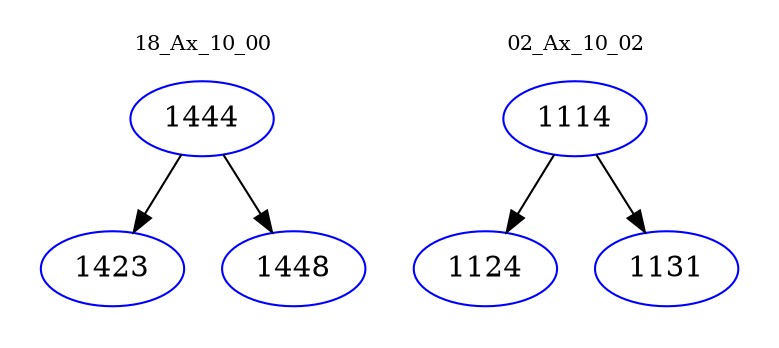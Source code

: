 digraph{
subgraph cluster_0 {
color = white
label = "18_Ax_10_00";
fontsize=10;
T0_1444 [label="1444", color="blue"]
T0_1444 -> T0_1423 [color="black"]
T0_1423 [label="1423", color="blue"]
T0_1444 -> T0_1448 [color="black"]
T0_1448 [label="1448", color="blue"]
}
subgraph cluster_1 {
color = white
label = "02_Ax_10_02";
fontsize=10;
T1_1114 [label="1114", color="blue"]
T1_1114 -> T1_1124 [color="black"]
T1_1124 [label="1124", color="blue"]
T1_1114 -> T1_1131 [color="black"]
T1_1131 [label="1131", color="blue"]
}
}
